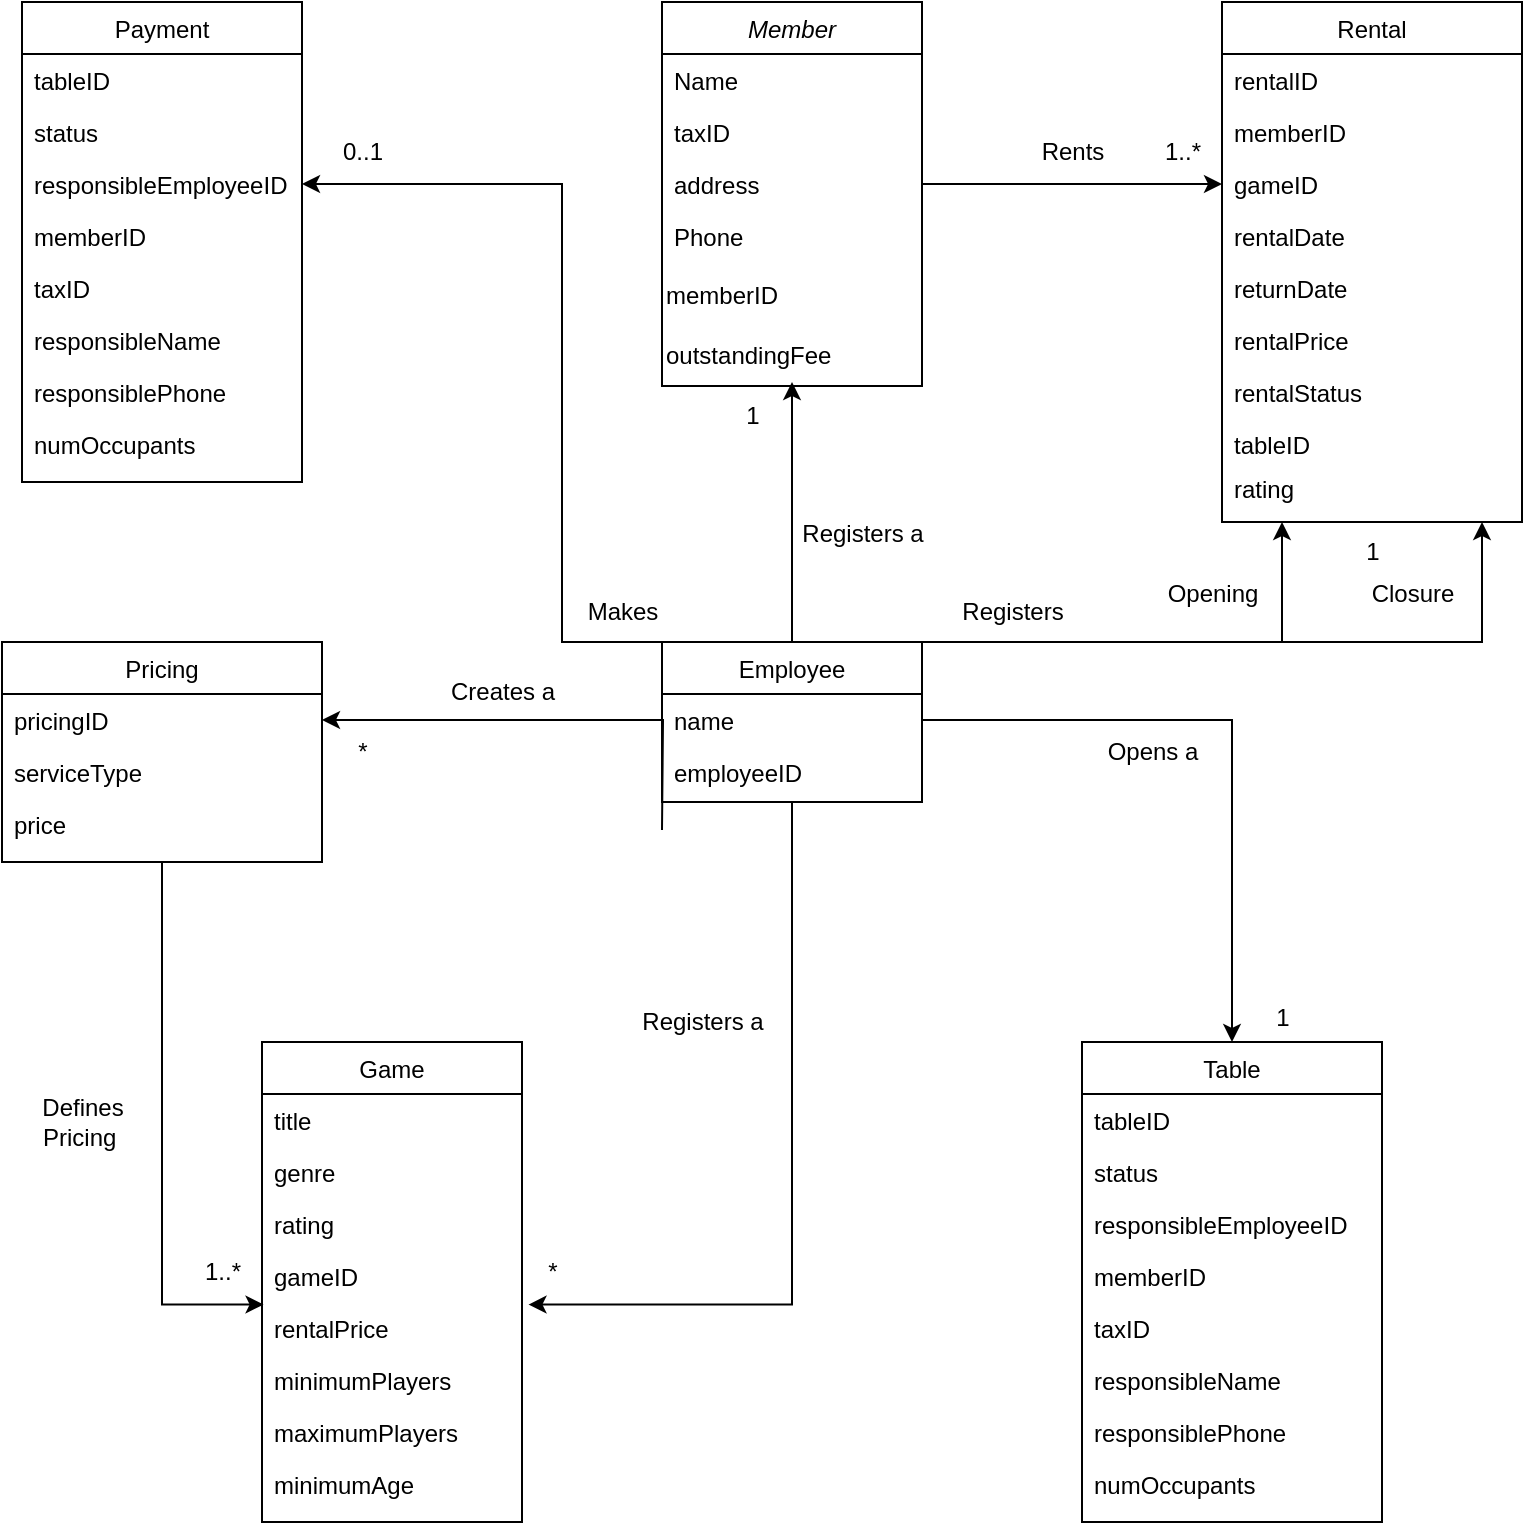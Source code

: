 <mxfile version="21.3.2" type="github">
  <diagram id="C5RBs43oDa-KdzZeNtuy" name="Page-1">
    <mxGraphModel dx="2474" dy="2028" grid="1" gridSize="10" guides="1" tooltips="1" connect="1" arrows="1" fold="1" page="1" pageScale="1" pageWidth="827" pageHeight="1169" math="0" shadow="0">
      <root>
        <mxCell id="WIyWlLk6GJQsqaUBKTNV-0" />
        <mxCell id="WIyWlLk6GJQsqaUBKTNV-1" parent="WIyWlLk6GJQsqaUBKTNV-0" />
        <mxCell id="zkfFHV4jXpPFQw0GAbJ--0" value="Member" style="swimlane;fontStyle=2;align=center;verticalAlign=top;childLayout=stackLayout;horizontal=1;startSize=26;horizontalStack=0;resizeParent=1;resizeLast=0;collapsible=1;marginBottom=0;rounded=0;shadow=0;strokeWidth=1;" parent="WIyWlLk6GJQsqaUBKTNV-1" vertex="1">
          <mxGeometry x="-60" y="-360" width="130" height="192" as="geometry">
            <mxRectangle x="230" y="140" width="160" height="26" as="alternateBounds" />
          </mxGeometry>
        </mxCell>
        <mxCell id="zkfFHV4jXpPFQw0GAbJ--1" value="Name" style="text;align=left;verticalAlign=top;spacingLeft=4;spacingRight=4;overflow=hidden;rotatable=0;points=[[0,0.5],[1,0.5]];portConstraint=eastwest;" parent="zkfFHV4jXpPFQw0GAbJ--0" vertex="1">
          <mxGeometry y="26" width="130" height="26" as="geometry" />
        </mxCell>
        <mxCell id="zkfFHV4jXpPFQw0GAbJ--2" value="taxID" style="text;align=left;verticalAlign=top;spacingLeft=4;spacingRight=4;overflow=hidden;rotatable=0;points=[[0,0.5],[1,0.5]];portConstraint=eastwest;rounded=0;shadow=0;html=0;" parent="zkfFHV4jXpPFQw0GAbJ--0" vertex="1">
          <mxGeometry y="52" width="130" height="26" as="geometry" />
        </mxCell>
        <mxCell id="zkfFHV4jXpPFQw0GAbJ--3" value="address" style="text;align=left;verticalAlign=top;spacingLeft=4;spacingRight=4;overflow=hidden;rotatable=0;points=[[0,0.5],[1,0.5]];portConstraint=eastwest;rounded=0;shadow=0;html=0;" parent="zkfFHV4jXpPFQw0GAbJ--0" vertex="1">
          <mxGeometry y="78" width="130" height="26" as="geometry" />
        </mxCell>
        <mxCell id="zkfFHV4jXpPFQw0GAbJ--5" value="Phone" style="text;align=left;verticalAlign=top;spacingLeft=4;spacingRight=4;overflow=hidden;rotatable=0;points=[[0,0.5],[1,0.5]];portConstraint=eastwest;" parent="zkfFHV4jXpPFQw0GAbJ--0" vertex="1">
          <mxGeometry y="104" width="130" height="28" as="geometry" />
        </mxCell>
        <mxCell id="CAxzaFfLmUMwIsik5itG-4" value="memberID" style="text;html=1;align=left;verticalAlign=middle;resizable=0;points=[];autosize=1;strokeColor=none;fillColor=none;" parent="zkfFHV4jXpPFQw0GAbJ--0" vertex="1">
          <mxGeometry y="132" width="130" height="30" as="geometry" />
        </mxCell>
        <mxCell id="CAxzaFfLmUMwIsik5itG-5" value="outstandingFee&lt;br&gt;" style="text;html=1;align=left;verticalAlign=middle;resizable=0;points=[];autosize=1;strokeColor=none;fillColor=none;" parent="zkfFHV4jXpPFQw0GAbJ--0" vertex="1">
          <mxGeometry y="162" width="130" height="30" as="geometry" />
        </mxCell>
        <mxCell id="CAxzaFfLmUMwIsik5itG-54" style="edgeStyle=orthogonalEdgeStyle;rounded=0;orthogonalLoop=1;jettySize=auto;html=1;" parent="WIyWlLk6GJQsqaUBKTNV-1" source="zkfFHV4jXpPFQw0GAbJ--6" edge="1">
          <mxGeometry relative="1" as="geometry">
            <mxPoint x="5" y="-170" as="targetPoint" />
          </mxGeometry>
        </mxCell>
        <mxCell id="CAxzaFfLmUMwIsik5itG-57" style="edgeStyle=orthogonalEdgeStyle;rounded=0;orthogonalLoop=1;jettySize=auto;html=1;entryX=1.025;entryY=0.049;entryDx=0;entryDy=0;entryPerimeter=0;" parent="WIyWlLk6GJQsqaUBKTNV-1" source="zkfFHV4jXpPFQw0GAbJ--6" target="zkfFHV4jXpPFQw0GAbJ--22" edge="1">
          <mxGeometry relative="1" as="geometry" />
        </mxCell>
        <mxCell id="CAxzaFfLmUMwIsik5itG-64" style="edgeStyle=orthogonalEdgeStyle;rounded=0;orthogonalLoop=1;jettySize=auto;html=1;exitX=1;exitY=0;exitDx=0;exitDy=0;" parent="WIyWlLk6GJQsqaUBKTNV-1" source="zkfFHV4jXpPFQw0GAbJ--6" edge="1">
          <mxGeometry relative="1" as="geometry">
            <mxPoint x="80" y="-40" as="sourcePoint" />
            <mxPoint x="250" y="-100" as="targetPoint" />
            <Array as="points">
              <mxPoint x="250" y="-40" />
              <mxPoint x="250" y="-100" />
            </Array>
          </mxGeometry>
        </mxCell>
        <mxCell id="zkfFHV4jXpPFQw0GAbJ--6" value="Employee" style="swimlane;fontStyle=0;align=center;verticalAlign=top;childLayout=stackLayout;horizontal=1;startSize=26;horizontalStack=0;resizeParent=1;resizeLast=0;collapsible=1;marginBottom=0;rounded=0;shadow=0;strokeWidth=1;" parent="WIyWlLk6GJQsqaUBKTNV-1" vertex="1">
          <mxGeometry x="-60" y="-40" width="130" height="80" as="geometry">
            <mxRectangle x="130" y="380" width="160" height="26" as="alternateBounds" />
          </mxGeometry>
        </mxCell>
        <mxCell id="zkfFHV4jXpPFQw0GAbJ--7" value="name" style="text;align=left;verticalAlign=top;spacingLeft=4;spacingRight=4;overflow=hidden;rotatable=0;points=[[0,0.5],[1,0.5]];portConstraint=eastwest;" parent="zkfFHV4jXpPFQw0GAbJ--6" vertex="1">
          <mxGeometry y="26" width="130" height="26" as="geometry" />
        </mxCell>
        <mxCell id="zkfFHV4jXpPFQw0GAbJ--8" value="employeeID" style="text;align=left;verticalAlign=top;spacingLeft=4;spacingRight=4;overflow=hidden;rotatable=0;points=[[0,0.5],[1,0.5]];portConstraint=eastwest;rounded=0;shadow=0;html=0;" parent="zkfFHV4jXpPFQw0GAbJ--6" vertex="1">
          <mxGeometry y="52" width="130" height="28" as="geometry" />
        </mxCell>
        <mxCell id="zkfFHV4jXpPFQw0GAbJ--13" value="Table" style="swimlane;fontStyle=0;align=center;verticalAlign=top;childLayout=stackLayout;horizontal=1;startSize=26;horizontalStack=0;resizeParent=1;resizeLast=0;collapsible=1;marginBottom=0;rounded=0;shadow=0;strokeWidth=1;" parent="WIyWlLk6GJQsqaUBKTNV-1" vertex="1">
          <mxGeometry x="150" y="160" width="150" height="240" as="geometry">
            <mxRectangle x="340" y="380" width="170" height="26" as="alternateBounds" />
          </mxGeometry>
        </mxCell>
        <mxCell id="zkfFHV4jXpPFQw0GAbJ--14" value="tableID" style="text;align=left;verticalAlign=top;spacingLeft=4;spacingRight=4;overflow=hidden;rotatable=0;points=[[0,0.5],[1,0.5]];portConstraint=eastwest;" parent="zkfFHV4jXpPFQw0GAbJ--13" vertex="1">
          <mxGeometry y="26" width="150" height="26" as="geometry" />
        </mxCell>
        <mxCell id="CAxzaFfLmUMwIsik5itG-7" value="status" style="text;align=left;verticalAlign=top;spacingLeft=4;spacingRight=4;overflow=hidden;rotatable=0;points=[[0,0.5],[1,0.5]];portConstraint=eastwest;" parent="zkfFHV4jXpPFQw0GAbJ--13" vertex="1">
          <mxGeometry y="52" width="150" height="26" as="geometry" />
        </mxCell>
        <mxCell id="CAxzaFfLmUMwIsik5itG-8" value="responsibleEmployeeID" style="text;align=left;verticalAlign=top;spacingLeft=4;spacingRight=4;overflow=hidden;rotatable=0;points=[[0,0.5],[1,0.5]];portConstraint=eastwest;" parent="zkfFHV4jXpPFQw0GAbJ--13" vertex="1">
          <mxGeometry y="78" width="150" height="26" as="geometry" />
        </mxCell>
        <mxCell id="CAxzaFfLmUMwIsik5itG-9" value="memberID" style="text;align=left;verticalAlign=top;spacingLeft=4;spacingRight=4;overflow=hidden;rotatable=0;points=[[0,0.5],[1,0.5]];portConstraint=eastwest;" parent="zkfFHV4jXpPFQw0GAbJ--13" vertex="1">
          <mxGeometry y="104" width="150" height="26" as="geometry" />
        </mxCell>
        <mxCell id="CAxzaFfLmUMwIsik5itG-10" value="taxID" style="text;align=left;verticalAlign=top;spacingLeft=4;spacingRight=4;overflow=hidden;rotatable=0;points=[[0,0.5],[1,0.5]];portConstraint=eastwest;" parent="zkfFHV4jXpPFQw0GAbJ--13" vertex="1">
          <mxGeometry y="130" width="150" height="26" as="geometry" />
        </mxCell>
        <mxCell id="CAxzaFfLmUMwIsik5itG-11" value="responsibleName" style="text;align=left;verticalAlign=top;spacingLeft=4;spacingRight=4;overflow=hidden;rotatable=0;points=[[0,0.5],[1,0.5]];portConstraint=eastwest;" parent="zkfFHV4jXpPFQw0GAbJ--13" vertex="1">
          <mxGeometry y="156" width="150" height="26" as="geometry" />
        </mxCell>
        <mxCell id="CAxzaFfLmUMwIsik5itG-12" value="responsiblePhone" style="text;align=left;verticalAlign=top;spacingLeft=4;spacingRight=4;overflow=hidden;rotatable=0;points=[[0,0.5],[1,0.5]];portConstraint=eastwest;" parent="zkfFHV4jXpPFQw0GAbJ--13" vertex="1">
          <mxGeometry y="182" width="150" height="26" as="geometry" />
        </mxCell>
        <mxCell id="CAxzaFfLmUMwIsik5itG-13" value="numOccupants&#xa;" style="text;align=left;verticalAlign=top;spacingLeft=4;spacingRight=4;overflow=hidden;rotatable=0;points=[[0,0.5],[1,0.5]];portConstraint=eastwest;" parent="zkfFHV4jXpPFQw0GAbJ--13" vertex="1">
          <mxGeometry y="208" width="150" height="26" as="geometry" />
        </mxCell>
        <mxCell id="zkfFHV4jXpPFQw0GAbJ--17" value="Game" style="swimlane;fontStyle=0;align=center;verticalAlign=top;childLayout=stackLayout;horizontal=1;startSize=26;horizontalStack=0;resizeParent=1;resizeLast=0;collapsible=1;marginBottom=0;rounded=0;shadow=0;strokeWidth=1;" parent="WIyWlLk6GJQsqaUBKTNV-1" vertex="1">
          <mxGeometry x="-260" y="160" width="130" height="240" as="geometry">
            <mxRectangle x="550" y="140" width="160" height="26" as="alternateBounds" />
          </mxGeometry>
        </mxCell>
        <mxCell id="zkfFHV4jXpPFQw0GAbJ--18" value="title " style="text;align=left;verticalAlign=top;spacingLeft=4;spacingRight=4;overflow=hidden;rotatable=0;points=[[0,0.5],[1,0.5]];portConstraint=eastwest;" parent="zkfFHV4jXpPFQw0GAbJ--17" vertex="1">
          <mxGeometry y="26" width="130" height="26" as="geometry" />
        </mxCell>
        <mxCell id="zkfFHV4jXpPFQw0GAbJ--19" value="genre" style="text;align=left;verticalAlign=top;spacingLeft=4;spacingRight=4;overflow=hidden;rotatable=0;points=[[0,0.5],[1,0.5]];portConstraint=eastwest;rounded=0;shadow=0;html=0;" parent="zkfFHV4jXpPFQw0GAbJ--17" vertex="1">
          <mxGeometry y="52" width="130" height="26" as="geometry" />
        </mxCell>
        <mxCell id="zkfFHV4jXpPFQw0GAbJ--20" value="rating" style="text;align=left;verticalAlign=top;spacingLeft=4;spacingRight=4;overflow=hidden;rotatable=0;points=[[0,0.5],[1,0.5]];portConstraint=eastwest;rounded=0;shadow=0;html=0;" parent="zkfFHV4jXpPFQw0GAbJ--17" vertex="1">
          <mxGeometry y="78" width="130" height="26" as="geometry" />
        </mxCell>
        <mxCell id="zkfFHV4jXpPFQw0GAbJ--21" value="gameID" style="text;align=left;verticalAlign=top;spacingLeft=4;spacingRight=4;overflow=hidden;rotatable=0;points=[[0,0.5],[1,0.5]];portConstraint=eastwest;rounded=0;shadow=0;html=0;" parent="zkfFHV4jXpPFQw0GAbJ--17" vertex="1">
          <mxGeometry y="104" width="130" height="26" as="geometry" />
        </mxCell>
        <mxCell id="zkfFHV4jXpPFQw0GAbJ--22" value="rentalPrice" style="text;align=left;verticalAlign=top;spacingLeft=4;spacingRight=4;overflow=hidden;rotatable=0;points=[[0,0.5],[1,0.5]];portConstraint=eastwest;rounded=0;shadow=0;html=0;" parent="zkfFHV4jXpPFQw0GAbJ--17" vertex="1">
          <mxGeometry y="130" width="130" height="26" as="geometry" />
        </mxCell>
        <mxCell id="zkfFHV4jXpPFQw0GAbJ--24" value="minimumPlayers" style="text;align=left;verticalAlign=top;spacingLeft=4;spacingRight=4;overflow=hidden;rotatable=0;points=[[0,0.5],[1,0.5]];portConstraint=eastwest;" parent="zkfFHV4jXpPFQw0GAbJ--17" vertex="1">
          <mxGeometry y="156" width="130" height="26" as="geometry" />
        </mxCell>
        <mxCell id="zkfFHV4jXpPFQw0GAbJ--25" value="maximumPlayers" style="text;align=left;verticalAlign=top;spacingLeft=4;spacingRight=4;overflow=hidden;rotatable=0;points=[[0,0.5],[1,0.5]];portConstraint=eastwest;" parent="zkfFHV4jXpPFQw0GAbJ--17" vertex="1">
          <mxGeometry y="182" width="130" height="26" as="geometry" />
        </mxCell>
        <mxCell id="CAxzaFfLmUMwIsik5itG-6" value="minimumAge" style="text;align=left;verticalAlign=top;spacingLeft=4;spacingRight=4;overflow=hidden;rotatable=0;points=[[0,0.5],[1,0.5]];portConstraint=eastwest;" parent="zkfFHV4jXpPFQw0GAbJ--17" vertex="1">
          <mxGeometry y="208" width="130" height="32" as="geometry" />
        </mxCell>
        <mxCell id="CAxzaFfLmUMwIsik5itG-15" value="Payment" style="swimlane;fontStyle=0;align=center;verticalAlign=top;childLayout=stackLayout;horizontal=1;startSize=26;horizontalStack=0;resizeParent=1;resizeLast=0;collapsible=1;marginBottom=0;rounded=0;shadow=0;strokeWidth=1;" parent="WIyWlLk6GJQsqaUBKTNV-1" vertex="1">
          <mxGeometry x="-380" y="-360" width="140" height="240" as="geometry">
            <mxRectangle x="340" y="380" width="170" height="26" as="alternateBounds" />
          </mxGeometry>
        </mxCell>
        <mxCell id="CAxzaFfLmUMwIsik5itG-16" value="tableID" style="text;align=left;verticalAlign=top;spacingLeft=4;spacingRight=4;overflow=hidden;rotatable=0;points=[[0,0.5],[1,0.5]];portConstraint=eastwest;" parent="CAxzaFfLmUMwIsik5itG-15" vertex="1">
          <mxGeometry y="26" width="140" height="26" as="geometry" />
        </mxCell>
        <mxCell id="CAxzaFfLmUMwIsik5itG-17" value="status" style="text;align=left;verticalAlign=top;spacingLeft=4;spacingRight=4;overflow=hidden;rotatable=0;points=[[0,0.5],[1,0.5]];portConstraint=eastwest;" parent="CAxzaFfLmUMwIsik5itG-15" vertex="1">
          <mxGeometry y="52" width="140" height="26" as="geometry" />
        </mxCell>
        <mxCell id="CAxzaFfLmUMwIsik5itG-18" value="responsibleEmployeeID" style="text;align=left;verticalAlign=top;spacingLeft=4;spacingRight=4;overflow=hidden;rotatable=0;points=[[0,0.5],[1,0.5]];portConstraint=eastwest;" parent="CAxzaFfLmUMwIsik5itG-15" vertex="1">
          <mxGeometry y="78" width="140" height="26" as="geometry" />
        </mxCell>
        <mxCell id="CAxzaFfLmUMwIsik5itG-19" value="memberID" style="text;align=left;verticalAlign=top;spacingLeft=4;spacingRight=4;overflow=hidden;rotatable=0;points=[[0,0.5],[1,0.5]];portConstraint=eastwest;" parent="CAxzaFfLmUMwIsik5itG-15" vertex="1">
          <mxGeometry y="104" width="140" height="26" as="geometry" />
        </mxCell>
        <mxCell id="CAxzaFfLmUMwIsik5itG-20" value="taxID" style="text;align=left;verticalAlign=top;spacingLeft=4;spacingRight=4;overflow=hidden;rotatable=0;points=[[0,0.5],[1,0.5]];portConstraint=eastwest;" parent="CAxzaFfLmUMwIsik5itG-15" vertex="1">
          <mxGeometry y="130" width="140" height="26" as="geometry" />
        </mxCell>
        <mxCell id="CAxzaFfLmUMwIsik5itG-21" value="responsibleName" style="text;align=left;verticalAlign=top;spacingLeft=4;spacingRight=4;overflow=hidden;rotatable=0;points=[[0,0.5],[1,0.5]];portConstraint=eastwest;" parent="CAxzaFfLmUMwIsik5itG-15" vertex="1">
          <mxGeometry y="156" width="140" height="26" as="geometry" />
        </mxCell>
        <mxCell id="CAxzaFfLmUMwIsik5itG-22" value="responsiblePhone" style="text;align=left;verticalAlign=top;spacingLeft=4;spacingRight=4;overflow=hidden;rotatable=0;points=[[0,0.5],[1,0.5]];portConstraint=eastwest;" parent="CAxzaFfLmUMwIsik5itG-15" vertex="1">
          <mxGeometry y="182" width="140" height="26" as="geometry" />
        </mxCell>
        <mxCell id="CAxzaFfLmUMwIsik5itG-23" value="numOccupants&#xa;" style="text;align=left;verticalAlign=top;spacingLeft=4;spacingRight=4;overflow=hidden;rotatable=0;points=[[0,0.5],[1,0.5]];portConstraint=eastwest;" parent="CAxzaFfLmUMwIsik5itG-15" vertex="1">
          <mxGeometry y="208" width="140" height="26" as="geometry" />
        </mxCell>
        <mxCell id="CAxzaFfLmUMwIsik5itG-61" style="edgeStyle=orthogonalEdgeStyle;rounded=0;orthogonalLoop=1;jettySize=auto;html=1;entryX=0.006;entryY=0.049;entryDx=0;entryDy=0;entryPerimeter=0;" parent="WIyWlLk6GJQsqaUBKTNV-1" source="CAxzaFfLmUMwIsik5itG-24" target="zkfFHV4jXpPFQw0GAbJ--22" edge="1">
          <mxGeometry relative="1" as="geometry" />
        </mxCell>
        <mxCell id="CAxzaFfLmUMwIsik5itG-24" value="Pricing" style="swimlane;fontStyle=0;align=center;verticalAlign=top;childLayout=stackLayout;horizontal=1;startSize=26;horizontalStack=0;resizeParent=1;resizeLast=0;collapsible=1;marginBottom=0;rounded=0;shadow=0;strokeWidth=1;" parent="WIyWlLk6GJQsqaUBKTNV-1" vertex="1">
          <mxGeometry x="-390" y="-40" width="160" height="110" as="geometry">
            <mxRectangle x="130" y="380" width="160" height="26" as="alternateBounds" />
          </mxGeometry>
        </mxCell>
        <mxCell id="CAxzaFfLmUMwIsik5itG-25" value="pricingID" style="text;align=left;verticalAlign=top;spacingLeft=4;spacingRight=4;overflow=hidden;rotatable=0;points=[[0,0.5],[1,0.5]];portConstraint=eastwest;" parent="CAxzaFfLmUMwIsik5itG-24" vertex="1">
          <mxGeometry y="26" width="160" height="26" as="geometry" />
        </mxCell>
        <mxCell id="CAxzaFfLmUMwIsik5itG-26" value="serviceType" style="text;align=left;verticalAlign=top;spacingLeft=4;spacingRight=4;overflow=hidden;rotatable=0;points=[[0,0.5],[1,0.5]];portConstraint=eastwest;rounded=0;shadow=0;html=0;" parent="CAxzaFfLmUMwIsik5itG-24" vertex="1">
          <mxGeometry y="52" width="160" height="26" as="geometry" />
        </mxCell>
        <mxCell id="CAxzaFfLmUMwIsik5itG-27" value="price" style="text;align=left;verticalAlign=top;spacingLeft=4;spacingRight=4;overflow=hidden;rotatable=0;points=[[0,0.5],[1,0.5]];portConstraint=eastwest;rounded=0;shadow=0;html=0;" parent="CAxzaFfLmUMwIsik5itG-24" vertex="1">
          <mxGeometry y="78" width="160" height="26" as="geometry" />
        </mxCell>
        <mxCell id="CAxzaFfLmUMwIsik5itG-28" value="Rental" style="swimlane;fontStyle=0;align=center;verticalAlign=top;childLayout=stackLayout;horizontal=1;startSize=26;horizontalStack=0;resizeParent=1;resizeLast=0;collapsible=1;marginBottom=0;rounded=0;shadow=0;strokeWidth=1;" parent="WIyWlLk6GJQsqaUBKTNV-1" vertex="1">
          <mxGeometry x="220" y="-360" width="150" height="260" as="geometry">
            <mxRectangle x="340" y="380" width="170" height="26" as="alternateBounds" />
          </mxGeometry>
        </mxCell>
        <mxCell id="CAxzaFfLmUMwIsik5itG-30" value="rentalID" style="text;align=left;verticalAlign=top;spacingLeft=4;spacingRight=4;overflow=hidden;rotatable=0;points=[[0,0.5],[1,0.5]];portConstraint=eastwest;" parent="CAxzaFfLmUMwIsik5itG-28" vertex="1">
          <mxGeometry y="26" width="150" height="26" as="geometry" />
        </mxCell>
        <mxCell id="CAxzaFfLmUMwIsik5itG-31" value="memberID" style="text;align=left;verticalAlign=top;spacingLeft=4;spacingRight=4;overflow=hidden;rotatable=0;points=[[0,0.5],[1,0.5]];portConstraint=eastwest;" parent="CAxzaFfLmUMwIsik5itG-28" vertex="1">
          <mxGeometry y="52" width="150" height="26" as="geometry" />
        </mxCell>
        <mxCell id="CAxzaFfLmUMwIsik5itG-32" value="gameID" style="text;align=left;verticalAlign=top;spacingLeft=4;spacingRight=4;overflow=hidden;rotatable=0;points=[[0,0.5],[1,0.5]];portConstraint=eastwest;" parent="CAxzaFfLmUMwIsik5itG-28" vertex="1">
          <mxGeometry y="78" width="150" height="26" as="geometry" />
        </mxCell>
        <mxCell id="CAxzaFfLmUMwIsik5itG-33" value="rentalDate" style="text;align=left;verticalAlign=top;spacingLeft=4;spacingRight=4;overflow=hidden;rotatable=0;points=[[0,0.5],[1,0.5]];portConstraint=eastwest;" parent="CAxzaFfLmUMwIsik5itG-28" vertex="1">
          <mxGeometry y="104" width="150" height="26" as="geometry" />
        </mxCell>
        <mxCell id="CAxzaFfLmUMwIsik5itG-34" value="returnDate" style="text;align=left;verticalAlign=top;spacingLeft=4;spacingRight=4;overflow=hidden;rotatable=0;points=[[0,0.5],[1,0.5]];portConstraint=eastwest;" parent="CAxzaFfLmUMwIsik5itG-28" vertex="1">
          <mxGeometry y="130" width="150" height="26" as="geometry" />
        </mxCell>
        <mxCell id="CAxzaFfLmUMwIsik5itG-35" value="rentalPrice" style="text;align=left;verticalAlign=top;spacingLeft=4;spacingRight=4;overflow=hidden;rotatable=0;points=[[0,0.5],[1,0.5]];portConstraint=eastwest;" parent="CAxzaFfLmUMwIsik5itG-28" vertex="1">
          <mxGeometry y="156" width="150" height="26" as="geometry" />
        </mxCell>
        <mxCell id="CAxzaFfLmUMwIsik5itG-36" value="rentalStatus" style="text;align=left;verticalAlign=top;spacingLeft=4;spacingRight=4;overflow=hidden;rotatable=0;points=[[0,0.5],[1,0.5]];portConstraint=eastwest;" parent="CAxzaFfLmUMwIsik5itG-28" vertex="1">
          <mxGeometry y="182" width="150" height="26" as="geometry" />
        </mxCell>
        <mxCell id="CAxzaFfLmUMwIsik5itG-37" value="tableID" style="text;align=left;verticalAlign=top;spacingLeft=4;spacingRight=4;overflow=hidden;rotatable=0;points=[[0,0.5],[1,0.5]];portConstraint=eastwest;" parent="CAxzaFfLmUMwIsik5itG-28" vertex="1">
          <mxGeometry y="208" width="150" height="22" as="geometry" />
        </mxCell>
        <mxCell id="CAxzaFfLmUMwIsik5itG-38" value="rating" style="text;align=left;verticalAlign=top;spacingLeft=4;spacingRight=4;overflow=hidden;rotatable=0;points=[[0,0.5],[1,0.5]];portConstraint=eastwest;" parent="CAxzaFfLmUMwIsik5itG-28" vertex="1">
          <mxGeometry y="230" width="150" height="22" as="geometry" />
        </mxCell>
        <mxCell id="CAxzaFfLmUMwIsik5itG-43" value="Rents" style="text;html=1;align=center;verticalAlign=middle;resizable=0;points=[];autosize=1;strokeColor=none;fillColor=none;" parent="WIyWlLk6GJQsqaUBKTNV-1" vertex="1">
          <mxGeometry x="120" y="-300" width="50" height="30" as="geometry" />
        </mxCell>
        <mxCell id="CAxzaFfLmUMwIsik5itG-50" value="Creates a" style="text;html=1;align=center;verticalAlign=middle;resizable=0;points=[];autosize=1;strokeColor=none;fillColor=none;" parent="WIyWlLk6GJQsqaUBKTNV-1" vertex="1">
          <mxGeometry x="-180" y="-30" width="80" height="30" as="geometry" />
        </mxCell>
        <mxCell id="CAxzaFfLmUMwIsik5itG-53" style="edgeStyle=orthogonalEdgeStyle;rounded=0;orthogonalLoop=1;jettySize=auto;html=1;entryX=1;entryY=0.5;entryDx=0;entryDy=0;exitX=0;exitY=0.5;exitDx=0;exitDy=0;" parent="WIyWlLk6GJQsqaUBKTNV-1" target="CAxzaFfLmUMwIsik5itG-25" edge="1">
          <mxGeometry relative="1" as="geometry">
            <mxPoint x="-60" y="54" as="sourcePoint" />
          </mxGeometry>
        </mxCell>
        <mxCell id="CAxzaFfLmUMwIsik5itG-55" value="Registers a" style="text;html=1;align=center;verticalAlign=middle;resizable=0;points=[];autosize=1;strokeColor=none;fillColor=none;" parent="WIyWlLk6GJQsqaUBKTNV-1" vertex="1">
          <mxGeometry y="-109" width="80" height="30" as="geometry" />
        </mxCell>
        <mxCell id="CAxzaFfLmUMwIsik5itG-56" style="edgeStyle=orthogonalEdgeStyle;rounded=0;orthogonalLoop=1;jettySize=auto;html=1;entryX=0;entryY=0.5;entryDx=0;entryDy=0;" parent="WIyWlLk6GJQsqaUBKTNV-1" source="zkfFHV4jXpPFQw0GAbJ--3" target="CAxzaFfLmUMwIsik5itG-32" edge="1">
          <mxGeometry relative="1" as="geometry" />
        </mxCell>
        <mxCell id="CAxzaFfLmUMwIsik5itG-58" value="Registers a" style="text;html=1;align=center;verticalAlign=middle;resizable=0;points=[];autosize=1;strokeColor=none;fillColor=none;" parent="WIyWlLk6GJQsqaUBKTNV-1" vertex="1">
          <mxGeometry x="-80" y="135" width="80" height="30" as="geometry" />
        </mxCell>
        <mxCell id="CAxzaFfLmUMwIsik5itG-59" style="edgeStyle=orthogonalEdgeStyle;rounded=0;orthogonalLoop=1;jettySize=auto;html=1;entryX=0.5;entryY=0;entryDx=0;entryDy=0;" parent="WIyWlLk6GJQsqaUBKTNV-1" source="zkfFHV4jXpPFQw0GAbJ--7" target="zkfFHV4jXpPFQw0GAbJ--13" edge="1">
          <mxGeometry relative="1" as="geometry" />
        </mxCell>
        <mxCell id="CAxzaFfLmUMwIsik5itG-60" value="Opens a" style="text;html=1;align=center;verticalAlign=middle;resizable=0;points=[];autosize=1;strokeColor=none;fillColor=none;" parent="WIyWlLk6GJQsqaUBKTNV-1" vertex="1">
          <mxGeometry x="150" width="70" height="30" as="geometry" />
        </mxCell>
        <mxCell id="CAxzaFfLmUMwIsik5itG-62" value="Defines&lt;br&gt;Pricing&amp;nbsp;" style="text;html=1;align=center;verticalAlign=middle;resizable=0;points=[];autosize=1;strokeColor=none;fillColor=none;" parent="WIyWlLk6GJQsqaUBKTNV-1" vertex="1">
          <mxGeometry x="-380" y="180" width="60" height="40" as="geometry" />
        </mxCell>
        <mxCell id="CAxzaFfLmUMwIsik5itG-65" value="Registers" style="text;html=1;align=center;verticalAlign=middle;resizable=0;points=[];autosize=1;strokeColor=none;fillColor=none;" parent="WIyWlLk6GJQsqaUBKTNV-1" vertex="1">
          <mxGeometry x="80" y="-70" width="70" height="30" as="geometry" />
        </mxCell>
        <mxCell id="CAxzaFfLmUMwIsik5itG-71" value="" style="edgeStyle=none;orthogonalLoop=1;jettySize=auto;html=1;rounded=0;" parent="WIyWlLk6GJQsqaUBKTNV-1" edge="1">
          <mxGeometry width="100" relative="1" as="geometry">
            <mxPoint x="250" y="-40" as="sourcePoint" />
            <mxPoint x="350" y="-100" as="targetPoint" />
            <Array as="points">
              <mxPoint x="350" y="-40" />
            </Array>
          </mxGeometry>
        </mxCell>
        <mxCell id="CAxzaFfLmUMwIsik5itG-72" value="Opening" style="text;html=1;align=center;verticalAlign=middle;resizable=0;points=[];autosize=1;strokeColor=none;fillColor=none;" parent="WIyWlLk6GJQsqaUBKTNV-1" vertex="1">
          <mxGeometry x="180" y="-79" width="70" height="30" as="geometry" />
        </mxCell>
        <mxCell id="CAxzaFfLmUMwIsik5itG-73" value="Closure" style="text;html=1;align=center;verticalAlign=middle;resizable=0;points=[];autosize=1;strokeColor=none;fillColor=none;" parent="WIyWlLk6GJQsqaUBKTNV-1" vertex="1">
          <mxGeometry x="285" y="-79" width="60" height="30" as="geometry" />
        </mxCell>
        <mxCell id="2QHmrzSyhjzUM7nrcGeQ-0" style="edgeStyle=orthogonalEdgeStyle;rounded=0;orthogonalLoop=1;jettySize=auto;html=1;entryX=1;entryY=0.5;entryDx=0;entryDy=0;exitX=0;exitY=0;exitDx=0;exitDy=0;" parent="WIyWlLk6GJQsqaUBKTNV-1" source="zkfFHV4jXpPFQw0GAbJ--6" target="CAxzaFfLmUMwIsik5itG-18" edge="1">
          <mxGeometry relative="1" as="geometry">
            <Array as="points">
              <mxPoint x="-110" y="-40" />
              <mxPoint x="-110" y="-269" />
            </Array>
          </mxGeometry>
        </mxCell>
        <mxCell id="2QHmrzSyhjzUM7nrcGeQ-1" value="Makes" style="text;html=1;align=center;verticalAlign=middle;resizable=0;points=[];autosize=1;strokeColor=none;fillColor=none;" parent="WIyWlLk6GJQsqaUBKTNV-1" vertex="1">
          <mxGeometry x="-110" y="-70" width="60" height="30" as="geometry" />
        </mxCell>
        <mxCell id="2QHmrzSyhjzUM7nrcGeQ-2" value="0..1" style="text;html=1;align=center;verticalAlign=middle;resizable=0;points=[];autosize=1;strokeColor=none;fillColor=none;" parent="WIyWlLk6GJQsqaUBKTNV-1" vertex="1">
          <mxGeometry x="-230" y="-300" width="40" height="30" as="geometry" />
        </mxCell>
        <mxCell id="2QHmrzSyhjzUM7nrcGeQ-3" value="*" style="text;html=1;align=center;verticalAlign=middle;resizable=0;points=[];autosize=1;strokeColor=none;fillColor=none;" parent="WIyWlLk6GJQsqaUBKTNV-1" vertex="1">
          <mxGeometry x="-225" width="30" height="30" as="geometry" />
        </mxCell>
        <mxCell id="2QHmrzSyhjzUM7nrcGeQ-4" value="1..*" style="text;html=1;align=center;verticalAlign=middle;resizable=0;points=[];autosize=1;strokeColor=none;fillColor=none;" parent="WIyWlLk6GJQsqaUBKTNV-1" vertex="1">
          <mxGeometry x="-300" y="260" width="40" height="30" as="geometry" />
        </mxCell>
        <mxCell id="2QHmrzSyhjzUM7nrcGeQ-6" value="*" style="text;html=1;align=center;verticalAlign=middle;resizable=0;points=[];autosize=1;strokeColor=none;fillColor=none;" parent="WIyWlLk6GJQsqaUBKTNV-1" vertex="1">
          <mxGeometry x="-130" y="260" width="30" height="30" as="geometry" />
        </mxCell>
        <mxCell id="2QHmrzSyhjzUM7nrcGeQ-7" value="&lt;br&gt;1" style="text;html=1;align=center;verticalAlign=middle;resizable=0;points=[];autosize=1;strokeColor=none;fillColor=none;" parent="WIyWlLk6GJQsqaUBKTNV-1" vertex="1">
          <mxGeometry x="235" y="120" width="30" height="40" as="geometry" />
        </mxCell>
        <mxCell id="2QHmrzSyhjzUM7nrcGeQ-8" value="1" style="text;html=1;align=center;verticalAlign=middle;resizable=0;points=[];autosize=1;strokeColor=none;fillColor=none;" parent="WIyWlLk6GJQsqaUBKTNV-1" vertex="1">
          <mxGeometry x="280" y="-100" width="30" height="30" as="geometry" />
        </mxCell>
        <mxCell id="2QHmrzSyhjzUM7nrcGeQ-9" value="1" style="text;html=1;align=center;verticalAlign=middle;resizable=0;points=[];autosize=1;strokeColor=none;fillColor=none;" parent="WIyWlLk6GJQsqaUBKTNV-1" vertex="1">
          <mxGeometry x="-30" y="-168" width="30" height="30" as="geometry" />
        </mxCell>
        <mxCell id="2QHmrzSyhjzUM7nrcGeQ-10" value="1..*" style="text;html=1;align=center;verticalAlign=middle;resizable=0;points=[];autosize=1;strokeColor=none;fillColor=none;" parent="WIyWlLk6GJQsqaUBKTNV-1" vertex="1">
          <mxGeometry x="180" y="-300" width="40" height="30" as="geometry" />
        </mxCell>
      </root>
    </mxGraphModel>
  </diagram>
</mxfile>
